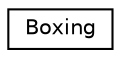 digraph "Graphical Class Hierarchy"
{
  edge [fontname="Helvetica",fontsize="10",labelfontname="Helvetica",labelfontsize="10"];
  node [fontname="Helvetica",fontsize="10",shape=record];
  rankdir="LR";
  Node0 [label="Boxing",height=0.2,width=0.4,color="black", fillcolor="white", style="filled",URL="$classaworx_1_1lib_1_1debug_1_1Boxing.html"];
}

